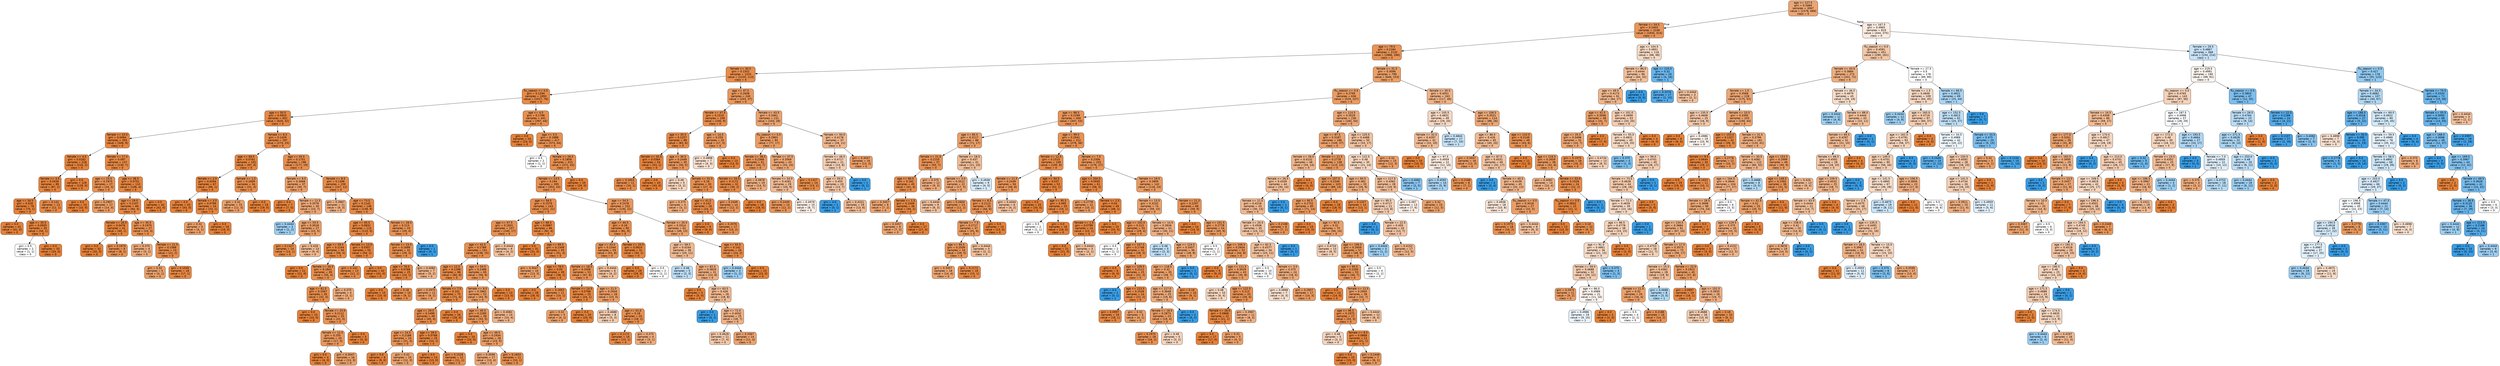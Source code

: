 digraph Tree {
node [shape=box, style="filled, rounded", color="black", fontname=helvetica] ;
edge [fontname=helvetica] ;
0 [label="age <= 127.5\ngini = 0.3484\nsamples = 3067\nvalue = [2378, 689]\nclass = 0", fillcolor="#e58139b5"] ;
1 [label="female <= 54.5\ngini = 0.2403\nsamples = 2248\nvalue = [1934, 314]\nclass = 0", fillcolor="#e58139d6"] ;
0 -> 1 [labeldistance=2.5, labelangle=45, headlabel="True"] ;
2 [label="age <= 79.5\ngini = 0.2184\nsamples = 2132\nvalue = [1866, 266]\nclass = 0", fillcolor="#e58139db"] ;
1 -> 2 ;
3 [label="female <= 30.5\ngini = 0.1552\nsamples = 1333\nvalue = [1220, 113]\nclass = 0", fillcolor="#e58139e7"] ;
2 -> 3 ;
4 [label="flu_season <= 0.5\ngini = 0.1294\nsamples = 1093\nvalue = [1017, 76]\nclass = 0", fillcolor="#e58139ec"] ;
3 -> 4 ;
5 [label="age <= 50.5\ngini = 0.0933\nsamples = 652\nvalue = [620, 32]\nclass = 0", fillcolor="#e58139f2"] ;
4 -> 5 ;
6 [label="female <= 15.5\ngini = 0.0494\nsamples = 355\nvalue = [346, 9]\nclass = 0", fillcolor="#e58139f8"] ;
5 -> 6 ;
7 [label="female <= 4.5\ngini = 0.0182\nsamples = 218\nvalue = [216, 2]\nclass = 0", fillcolor="#e58139fd"] ;
6 -> 7 ;
8 [label="female <= 3.5\ngini = 0.0439\nsamples = 89\nvalue = [87, 2]\nclass = 0", fillcolor="#e58139f9"] ;
7 -> 8 ;
9 [label="age <= 34.5\ngini = 0.026\nsamples = 76\nvalue = [75, 1]\nclass = 0", fillcolor="#e58139fc"] ;
8 -> 9 ;
10 [label="gini = 0.0\nsamples = 41\nvalue = [41, 0]\nclass = 0", fillcolor="#e58139ff"] ;
9 -> 10 ;
11 [label="age <= 35.5\ngini = 0.0555\nsamples = 35\nvalue = [34, 1]\nclass = 0", fillcolor="#e58139f8"] ;
9 -> 11 ;
12 [label="gini = 0.5\nsamples = 2\nvalue = [1, 1]\nclass = 0", fillcolor="#e5813900"] ;
11 -> 12 ;
13 [label="gini = 0.0\nsamples = 33\nvalue = [33, 0]\nclass = 0", fillcolor="#e58139ff"] ;
11 -> 13 ;
14 [label="gini = 0.142\nsamples = 13\nvalue = [12, 1]\nclass = 0", fillcolor="#e58139ea"] ;
8 -> 14 ;
15 [label="gini = 0.0\nsamples = 129\nvalue = [129, 0]\nclass = 0", fillcolor="#e58139ff"] ;
7 -> 15 ;
16 [label="female <= 17.5\ngini = 0.097\nsamples = 137\nvalue = [130, 7]\nclass = 0", fillcolor="#e58139f1"] ;
6 -> 16 ;
17 [label="age <= 23.5\ngini = 0.1975\nsamples = 27\nvalue = [24, 3]\nclass = 0", fillcolor="#e58139df"] ;
16 -> 17 ;
18 [label="gini = 0.0\nsamples = 10\nvalue = [10, 0]\nclass = 0", fillcolor="#e58139ff"] ;
17 -> 18 ;
19 [label="gini = 0.2907\nsamples = 17\nvalue = [14, 3]\nclass = 0", fillcolor="#e58139c8"] ;
17 -> 19 ;
20 [label="age <= 38.5\ngini = 0.0701\nsamples = 110\nvalue = [106, 4]\nclass = 0", fillcolor="#e58139f5"] ;
16 -> 20 ;
21 [label="age <= 29.0\ngini = 0.1107\nsamples = 68\nvalue = [64, 4]\nclass = 0", fillcolor="#e58139ef"] ;
20 -> 21 ;
22 [label="female <= 26.5\ngini = 0.0476\nsamples = 41\nvalue = [40, 1]\nclass = 0", fillcolor="#e58139f9"] ;
21 -> 22 ;
23 [label="gini = 0.0\nsamples = 32\nvalue = [32, 0]\nclass = 0", fillcolor="#e58139ff"] ;
22 -> 23 ;
24 [label="gini = 0.1975\nsamples = 9\nvalue = [8, 1]\nclass = 0", fillcolor="#e58139df"] ;
22 -> 24 ;
25 [label="age <= 30.5\ngini = 0.1975\nsamples = 27\nvalue = [24, 3]\nclass = 0", fillcolor="#e58139df"] ;
21 -> 25 ;
26 [label="gini = 0.375\nsamples = 4\nvalue = [3, 1]\nclass = 0", fillcolor="#e58139aa"] ;
25 -> 26 ;
27 [label="female <= 21.5\ngini = 0.1588\nsamples = 23\nvalue = [21, 2]\nclass = 0", fillcolor="#e58139e7"] ;
25 -> 27 ;
28 [label="gini = 0.32\nsamples = 5\nvalue = [4, 1]\nclass = 0", fillcolor="#e58139bf"] ;
27 -> 28 ;
29 [label="gini = 0.1049\nsamples = 18\nvalue = [17, 1]\nclass = 0", fillcolor="#e58139f0"] ;
27 -> 29 ;
30 [label="gini = 0.0\nsamples = 42\nvalue = [42, 0]\nclass = 0", fillcolor="#e58139ff"] ;
20 -> 30 ;
31 [label="female <= 6.5\ngini = 0.1429\nsamples = 297\nvalue = [274, 23]\nclass = 0", fillcolor="#e58139ea"] ;
5 -> 31 ;
32 [label="age <= 69.5\ngini = 0.0761\nsamples = 101\nvalue = [97, 4]\nclass = 0", fillcolor="#e58139f4"] ;
31 -> 32 ;
33 [label="female <= 2.5\ngini = 0.0294\nsamples = 67\nvalue = [66, 1]\nclass = 0", fillcolor="#e58139fb"] ;
32 -> 33 ;
34 [label="gini = 0.0\nsamples = 43\nvalue = [43, 0]\nclass = 0", fillcolor="#e58139ff"] ;
33 -> 34 ;
35 [label="female <= 3.5\ngini = 0.0799\nsamples = 24\nvalue = [23, 1]\nclass = 0", fillcolor="#e58139f4"] ;
33 -> 35 ;
36 [label="gini = 0.32\nsamples = 5\nvalue = [4, 1]\nclass = 0", fillcolor="#e58139bf"] ;
35 -> 36 ;
37 [label="gini = 0.0\nsamples = 19\nvalue = [19, 0]\nclass = 0", fillcolor="#e58139ff"] ;
35 -> 37 ;
38 [label="female <= 1.5\ngini = 0.1609\nsamples = 34\nvalue = [31, 3]\nclass = 0", fillcolor="#e58139e6"] ;
32 -> 38 ;
39 [label="gini = 0.32\nsamples = 15\nvalue = [12, 3]\nclass = 0", fillcolor="#e58139bf"] ;
38 -> 39 ;
40 [label="gini = 0.0\nsamples = 19\nvalue = [19, 0]\nclass = 0", fillcolor="#e58139ff"] ;
38 -> 40 ;
41 [label="age <= 55.5\ngini = 0.1751\nsamples = 196\nvalue = [177, 19]\nclass = 0", fillcolor="#e58139e4"] ;
31 -> 41 ;
42 [label="female <= 9.5\ngini = 0.3068\nsamples = 37\nvalue = [30, 7]\nclass = 0", fillcolor="#e58139c4"] ;
41 -> 42 ;
43 [label="gini = 0.0\nsamples = 7\nvalue = [7, 0]\nclass = 0", fillcolor="#e58139ff"] ;
42 -> 43 ;
44 [label="female <= 12.5\ngini = 0.3578\nsamples = 30\nvalue = [23, 7]\nclass = 0", fillcolor="#e58139b1"] ;
42 -> 44 ;
45 [label="gini = 0.4444\nsamples = 3\nvalue = [1, 2]\nclass = 1", fillcolor="#399de57f"] ;
44 -> 45 ;
46 [label="age <= 53.5\ngini = 0.3018\nsamples = 27\nvalue = [22, 5]\nclass = 0", fillcolor="#e58139c5"] ;
44 -> 46 ;
47 [label="gini = 0.1327\nsamples = 14\nvalue = [13, 1]\nclass = 0", fillcolor="#e58139eb"] ;
46 -> 47 ;
48 [label="gini = 0.426\nsamples = 13\nvalue = [9, 4]\nclass = 0", fillcolor="#e581398e"] ;
46 -> 48 ;
49 [label="female <= 8.5\ngini = 0.1396\nsamples = 159\nvalue = [147, 12]\nclass = 0", fillcolor="#e58139ea"] ;
41 -> 49 ;
50 [label="gini = 0.3967\nsamples = 11\nvalue = [8, 3]\nclass = 0", fillcolor="#e581399f"] ;
49 -> 50 ;
51 [label="age <= 73.5\ngini = 0.1142\nsamples = 148\nvalue = [139, 9]\nclass = 0", fillcolor="#e58139ee"] ;
49 -> 51 ;
52 [label="age <= 65.5\ngini = 0.0832\nsamples = 115\nvalue = [110, 5]\nclass = 0", fillcolor="#e58139f3"] ;
51 -> 52 ;
53 [label="age <= 59.5\ngini = 0.1244\nsamples = 60\nvalue = [56, 4]\nclass = 0", fillcolor="#e58139ed"] ;
52 -> 53 ;
54 [label="gini = 0.0\nsamples = 21\nvalue = [21, 0]\nclass = 0", fillcolor="#e58139ff"] ;
53 -> 54 ;
55 [label="female <= 26.5\ngini = 0.1841\nsamples = 39\nvalue = [35, 4]\nclass = 0", fillcolor="#e58139e2"] ;
53 -> 55 ;
56 [label="age <= 61.5\ngini = 0.1567\nsamples = 35\nvalue = [32, 3]\nclass = 0", fillcolor="#e58139e7"] ;
55 -> 56 ;
57 [label="gini = 0.0\nsamples = 10\nvalue = [10, 0]\nclass = 0", fillcolor="#e58139ff"] ;
56 -> 57 ;
58 [label="female <= 23.0\ngini = 0.2112\nsamples = 25\nvalue = [22, 3]\nclass = 0", fillcolor="#e58139dc"] ;
56 -> 58 ;
59 [label="female <= 12.5\ngini = 0.255\nsamples = 20\nvalue = [17, 3]\nclass = 0", fillcolor="#e58139d2"] ;
58 -> 59 ;
60 [label="gini = 0.0\nsamples = 4\nvalue = [4, 0]\nclass = 0", fillcolor="#e58139ff"] ;
59 -> 60 ;
61 [label="gini = 0.3047\nsamples = 16\nvalue = [13, 3]\nclass = 0", fillcolor="#e58139c4"] ;
59 -> 61 ;
62 [label="gini = 0.0\nsamples = 5\nvalue = [5, 0]\nclass = 0", fillcolor="#e58139ff"] ;
58 -> 62 ;
63 [label="gini = 0.375\nsamples = 4\nvalue = [3, 1]\nclass = 0", fillcolor="#e58139aa"] ;
55 -> 63 ;
64 [label="female <= 13.0\ngini = 0.0357\nsamples = 55\nvalue = [54, 1]\nclass = 0", fillcolor="#e58139fa"] ;
52 -> 64 ;
65 [label="gini = 0.142\nsamples = 13\nvalue = [12, 1]\nclass = 0", fillcolor="#e58139ea"] ;
64 -> 65 ;
66 [label="gini = 0.0\nsamples = 42\nvalue = [42, 0]\nclass = 0", fillcolor="#e58139ff"] ;
64 -> 66 ;
67 [label="female <= 28.5\ngini = 0.213\nsamples = 33\nvalue = [29, 4]\nclass = 0", fillcolor="#e58139dc"] ;
51 -> 67 ;
68 [label="female <= 23.5\ngini = 0.1699\nsamples = 32\nvalue = [29, 3]\nclass = 0", fillcolor="#e58139e5"] ;
67 -> 68 ;
69 [label="age <= 76.5\ngini = 0.0768\nsamples = 25\nvalue = [24, 1]\nclass = 0", fillcolor="#e58139f4"] ;
68 -> 69 ;
70 [label="gini = 0.0\nsamples = 15\nvalue = [15, 0]\nclass = 0", fillcolor="#e58139ff"] ;
69 -> 70 ;
71 [label="gini = 0.18\nsamples = 10\nvalue = [9, 1]\nclass = 0", fillcolor="#e58139e3"] ;
69 -> 71 ;
72 [label="gini = 0.4082\nsamples = 7\nvalue = [5, 2]\nclass = 0", fillcolor="#e5813999"] ;
68 -> 72 ;
73 [label="gini = 0.0\nsamples = 1\nvalue = [0, 1]\nclass = 1", fillcolor="#399de5ff"] ;
67 -> 73 ;
74 [label="age <= 4.5\ngini = 0.1796\nsamples = 441\nvalue = [397, 44]\nclass = 0", fillcolor="#e58139e3"] ;
4 -> 74 ;
75 [label="gini = 0.0\nsamples = 24\nvalue = [24, 0]\nclass = 0", fillcolor="#e58139ff"] ;
74 -> 75 ;
76 [label="age <= 5.5\ngini = 0.1888\nsamples = 417\nvalue = [373, 44]\nclass = 0", fillcolor="#e58139e1"] ;
74 -> 76 ;
77 [label="gini = 0.5\nsamples = 2\nvalue = [1, 1]\nclass = 0", fillcolor="#e5813900"] ;
76 -> 77 ;
78 [label="female <= 26.5\ngini = 0.1858\nsamples = 415\nvalue = [372, 43]\nclass = 0", fillcolor="#e58139e2"] ;
76 -> 78 ;
79 [label="female <= 13.5\ngini = 0.194\nsamples = 395\nvalue = [352, 43]\nclass = 0", fillcolor="#e58139e0"] ;
78 -> 79 ;
80 [label="age <= 58.5\ngini = 0.1579\nsamples = 243\nvalue = [222, 21]\nclass = 0", fillcolor="#e58139e7"] ;
79 -> 80 ;
81 [label="age <= 57.5\ngini = 0.1931\nsamples = 157\nvalue = [140, 17]\nclass = 0", fillcolor="#e58139e0"] ;
80 -> 81 ;
82 [label="age <= 42.5\ngini = 0.1789\nsamples = 151\nvalue = [136, 15]\nclass = 0", fillcolor="#e58139e3"] ;
81 -> 82 ;
83 [label="age <= 12.5\ngini = 0.1298\nsamples = 86\nvalue = [80, 6]\nclass = 0", fillcolor="#e58139ec"] ;
82 -> 83 ;
84 [label="gini = 0.2975\nsamples = 11\nvalue = [9, 2]\nclass = 0", fillcolor="#e58139c6"] ;
83 -> 84 ;
85 [label="female <= 7.5\ngini = 0.101\nsamples = 75\nvalue = [71, 4]\nclass = 0", fillcolor="#e58139f1"] ;
83 -> 85 ;
86 [label="age <= 29.5\ngini = 0.1499\nsamples = 49\nvalue = [45, 4]\nclass = 0", fillcolor="#e58139e8"] ;
85 -> 86 ;
87 [label="age <= 24.5\ngini = 0.2188\nsamples = 24\nvalue = [21, 3]\nclass = 0", fillcolor="#e58139db"] ;
86 -> 87 ;
88 [label="gini = 0.0\nsamples = 9\nvalue = [9, 0]\nclass = 0", fillcolor="#e58139ff"] ;
87 -> 88 ;
89 [label="gini = 0.32\nsamples = 15\nvalue = [12, 3]\nclass = 0", fillcolor="#e58139bf"] ;
87 -> 89 ;
90 [label="age <= 39.5\ngini = 0.0768\nsamples = 25\nvalue = [24, 1]\nclass = 0", fillcolor="#e58139f4"] ;
86 -> 90 ;
91 [label="gini = 0.0\nsamples = 13\nvalue = [13, 0]\nclass = 0", fillcolor="#e58139ff"] ;
90 -> 91 ;
92 [label="gini = 0.1528\nsamples = 12\nvalue = [11, 1]\nclass = 0", fillcolor="#e58139e8"] ;
90 -> 92 ;
93 [label="gini = 0.0\nsamples = 26\nvalue = [26, 0]\nclass = 0", fillcolor="#e58139ff"] ;
85 -> 93 ;
94 [label="age <= 54.5\ngini = 0.2386\nsamples = 65\nvalue = [56, 9]\nclass = 0", fillcolor="#e58139d6"] ;
82 -> 94 ;
95 [label="female <= 8.0\ngini = 0.2862\nsamples = 52\nvalue = [43, 9]\nclass = 0", fillcolor="#e58139ca"] ;
94 -> 95 ;
96 [label="age <= 45.5\ngini = 0.2285\nsamples = 38\nvalue = [33, 5]\nclass = 0", fillcolor="#e58139d8"] ;
95 -> 96 ;
97 [label="gini = 0.0\nsamples = 10\nvalue = [10, 0]\nclass = 0", fillcolor="#e58139ff"] ;
96 -> 97 ;
98 [label="age <= 49.5\ngini = 0.2934\nsamples = 28\nvalue = [23, 5]\nclass = 0", fillcolor="#e58139c8"] ;
96 -> 98 ;
99 [label="gini = 0.3599\nsamples = 17\nvalue = [13, 4]\nclass = 0", fillcolor="#e58139b1"] ;
98 -> 99 ;
100 [label="gini = 0.1653\nsamples = 11\nvalue = [10, 1]\nclass = 0", fillcolor="#e58139e6"] ;
98 -> 100 ;
101 [label="gini = 0.4082\nsamples = 14\nvalue = [10, 4]\nclass = 0", fillcolor="#e5813999"] ;
95 -> 101 ;
102 [label="gini = 0.0\nsamples = 13\nvalue = [13, 0]\nclass = 0", fillcolor="#e58139ff"] ;
94 -> 102 ;
103 [label="gini = 0.4444\nsamples = 6\nvalue = [4, 2]\nclass = 0", fillcolor="#e581397f"] ;
81 -> 103 ;
104 [label="age <= 66.5\ngini = 0.0887\nsamples = 86\nvalue = [82, 4]\nclass = 0", fillcolor="#e58139f3"] ;
80 -> 104 ;
105 [label="gini = 0.0\nsamples = 31\nvalue = [31, 0]\nclass = 0", fillcolor="#e58139ff"] ;
104 -> 105 ;
106 [label="age <= 69.5\ngini = 0.1349\nsamples = 55\nvalue = [51, 4]\nclass = 0", fillcolor="#e58139eb"] ;
104 -> 106 ;
107 [label="gini = 0.3047\nsamples = 16\nvalue = [13, 3]\nclass = 0", fillcolor="#e58139c4"] ;
106 -> 107 ;
108 [label="age <= 78.5\ngini = 0.05\nsamples = 39\nvalue = [38, 1]\nclass = 0", fillcolor="#e58139f8"] ;
106 -> 108 ;
109 [label="gini = 0.0\nsamples = 28\nvalue = [28, 0]\nclass = 0", fillcolor="#e58139ff"] ;
108 -> 109 ;
110 [label="gini = 0.1653\nsamples = 11\nvalue = [10, 1]\nclass = 0", fillcolor="#e58139e6"] ;
108 -> 110 ;
111 [label="age <= 54.5\ngini = 0.2476\nsamples = 152\nvalue = [130, 22]\nclass = 0", fillcolor="#e58139d4"] ;
79 -> 111 ;
112 [label="age <= 44.5\ngini = 0.18\nsamples = 90\nvalue = [81, 9]\nclass = 0", fillcolor="#e58139e3"] ;
111 -> 112 ;
113 [label="age <= 43.5\ngini = 0.2344\nsamples = 59\nvalue = [51, 8]\nclass = 0", fillcolor="#e58139d7"] ;
112 -> 113 ;
114 [label="female <= 18.5\ngini = 0.2008\nsamples = 53\nvalue = [47, 6]\nclass = 0", fillcolor="#e58139de"] ;
113 -> 114 ;
115 [label="female <= 14.5\ngini = 0.0768\nsamples = 25\nvalue = [24, 1]\nclass = 0", fillcolor="#e58139f4"] ;
114 -> 115 ;
116 [label="gini = 0.32\nsamples = 5\nvalue = [4, 1]\nclass = 0", fillcolor="#e58139bf"] ;
115 -> 116 ;
117 [label="gini = 0.0\nsamples = 20\nvalue = [20, 0]\nclass = 0", fillcolor="#e58139ff"] ;
115 -> 117 ;
118 [label="age <= 21.5\ngini = 0.2934\nsamples = 28\nvalue = [23, 5]\nclass = 0", fillcolor="#e58139c8"] ;
114 -> 118 ;
119 [label="gini = 0.4688\nsamples = 8\nvalue = [5, 3]\nclass = 0", fillcolor="#e5813966"] ;
118 -> 119 ;
120 [label="age <= 41.0\ngini = 0.18\nsamples = 20\nvalue = [18, 2]\nclass = 0", fillcolor="#e58139e3"] ;
118 -> 120 ;
121 [label="gini = 0.1172\nsamples = 16\nvalue = [15, 1]\nclass = 0", fillcolor="#e58139ee"] ;
120 -> 121 ;
122 [label="gini = 0.375\nsamples = 4\nvalue = [3, 1]\nclass = 0", fillcolor="#e58139aa"] ;
120 -> 122 ;
123 [label="gini = 0.4444\nsamples = 6\nvalue = [4, 2]\nclass = 0", fillcolor="#e581397f"] ;
113 -> 123 ;
124 [label="female <= 25.5\ngini = 0.0624\nsamples = 31\nvalue = [30, 1]\nclass = 0", fillcolor="#e58139f6"] ;
112 -> 124 ;
125 [label="gini = 0.0\nsamples = 29\nvalue = [29, 0]\nclass = 0", fillcolor="#e58139ff"] ;
124 -> 125 ;
126 [label="gini = 0.5\nsamples = 2\nvalue = [1, 1]\nclass = 0", fillcolor="#e5813900"] ;
124 -> 126 ;
127 [label="female <= 20.5\ngini = 0.3314\nsamples = 62\nvalue = [49, 13]\nclass = 0", fillcolor="#e58139bb"] ;
111 -> 127 ;
128 [label="age <= 58.5\ngini = 0.4244\nsamples = 36\nvalue = [25, 11]\nclass = 0", fillcolor="#e581398f"] ;
127 -> 128 ;
129 [label="gini = 0.48\nsamples = 5\nvalue = [2, 3]\nclass = 1", fillcolor="#399de555"] ;
128 -> 129 ;
130 [label="age <= 62.5\ngini = 0.3829\nsamples = 31\nvalue = [23, 8]\nclass = 0", fillcolor="#e58139a6"] ;
128 -> 130 ;
131 [label="gini = 0.0\nsamples = 5\nvalue = [5, 0]\nclass = 0", fillcolor="#e58139ff"] ;
130 -> 131 ;
132 [label="age <= 63.5\ngini = 0.426\nsamples = 26\nvalue = [18, 8]\nclass = 0", fillcolor="#e581398e"] ;
130 -> 132 ;
133 [label="gini = 0.0\nsamples = 1\nvalue = [0, 1]\nclass = 1", fillcolor="#399de5ff"] ;
132 -> 133 ;
134 [label="age <= 72.0\ngini = 0.4032\nsamples = 25\nvalue = [18, 7]\nclass = 0", fillcolor="#e581399c"] ;
132 -> 134 ;
135 [label="gini = 0.4628\nsamples = 11\nvalue = [7, 4]\nclass = 0", fillcolor="#e581396d"] ;
134 -> 135 ;
136 [label="gini = 0.3367\nsamples = 14\nvalue = [11, 3]\nclass = 0", fillcolor="#e58139b9"] ;
134 -> 136 ;
137 [label="age <= 55.5\ngini = 0.142\nsamples = 26\nvalue = [24, 2]\nclass = 0", fillcolor="#e58139ea"] ;
127 -> 137 ;
138 [label="gini = 0.4444\nsamples = 3\nvalue = [1, 2]\nclass = 1", fillcolor="#399de57f"] ;
137 -> 138 ;
139 [label="gini = 0.0\nsamples = 23\nvalue = [23, 0]\nclass = 0", fillcolor="#e58139ff"] ;
137 -> 139 ;
140 [label="gini = 0.0\nsamples = 20\nvalue = [20, 0]\nclass = 0", fillcolor="#e58139ff"] ;
78 -> 140 ;
141 [label="age <= 47.5\ngini = 0.2608\nsamples = 240\nvalue = [203, 37]\nclass = 0", fillcolor="#e58139d1"] ;
3 -> 141 ;
142 [label="female <= 47.5\ngini = 0.1515\nsamples = 109\nvalue = [100, 9]\nclass = 0", fillcolor="#e58139e8"] ;
141 -> 142 ;
143 [label="age <= 35.5\ngini = 0.1257\nsamples = 89\nvalue = [83, 6]\nclass = 0", fillcolor="#e58139ed"] ;
142 -> 143 ;
144 [label="female <= 32.5\ngini = 0.0364\nsamples = 54\nvalue = [53, 1]\nclass = 0", fillcolor="#e58139fa"] ;
143 -> 144 ;
145 [label="gini = 0.1653\nsamples = 11\nvalue = [10, 1]\nclass = 0", fillcolor="#e58139e6"] ;
144 -> 145 ;
146 [label="gini = 0.0\nsamples = 43\nvalue = [43, 0]\nclass = 0", fillcolor="#e58139ff"] ;
144 -> 146 ;
147 [label="age <= 36.5\ngini = 0.2449\nsamples = 35\nvalue = [30, 5]\nclass = 0", fillcolor="#e58139d4"] ;
143 -> 147 ;
148 [label="gini = 0.48\nsamples = 5\nvalue = [3, 2]\nclass = 0", fillcolor="#e5813955"] ;
147 -> 148 ;
149 [label="female <= 31.5\ngini = 0.18\nsamples = 30\nvalue = [27, 3]\nclass = 0", fillcolor="#e58139e3"] ;
147 -> 149 ;
150 [label="gini = 0.375\nsamples = 4\nvalue = [3, 1]\nclass = 0", fillcolor="#e58139aa"] ;
149 -> 150 ;
151 [label="age <= 41.5\ngini = 0.142\nsamples = 26\nvalue = [24, 2]\nclass = 0", fillcolor="#e58139ea"] ;
149 -> 151 ;
152 [label="gini = 0.0\nsamples = 9\nvalue = [9, 0]\nclass = 0", fillcolor="#e58139ff"] ;
151 -> 152 ;
153 [label="gini = 0.2076\nsamples = 17\nvalue = [15, 2]\nclass = 0", fillcolor="#e58139dd"] ;
151 -> 153 ;
154 [label="age <= 14.0\ngini = 0.255\nsamples = 20\nvalue = [17, 3]\nclass = 0", fillcolor="#e58139d2"] ;
142 -> 154 ;
155 [label="gini = 0.4898\nsamples = 7\nvalue = [4, 3]\nclass = 0", fillcolor="#e5813940"] ;
154 -> 155 ;
156 [label="gini = 0.0\nsamples = 13\nvalue = [13, 0]\nclass = 0", fillcolor="#e58139ff"] ;
154 -> 156 ;
157 [label="female <= 43.5\ngini = 0.3361\nsamples = 131\nvalue = [103, 28]\nclass = 0", fillcolor="#e58139ba"] ;
141 -> 157 ;
158 [label="flu_season <= 0.5\ngini = 0.2963\nsamples = 94\nvalue = [77, 17]\nclass = 0", fillcolor="#e58139c7"] ;
157 -> 158 ;
159 [label="female <= 38.5\ngini = 0.2368\nsamples = 51\nvalue = [44, 7]\nclass = 0", fillcolor="#e58139d6"] ;
158 -> 159 ;
160 [label="female <= 33.5\ngini = 0.1172\nsamples = 32\nvalue = [30, 2]\nclass = 0", fillcolor="#e58139ee"] ;
159 -> 160 ;
161 [label="gini = 0.2449\nsamples = 14\nvalue = [12, 2]\nclass = 0", fillcolor="#e58139d4"] ;
160 -> 161 ;
162 [label="gini = 0.0\nsamples = 18\nvalue = [18, 0]\nclass = 0", fillcolor="#e58139ff"] ;
160 -> 162 ;
163 [label="gini = 0.3878\nsamples = 19\nvalue = [14, 5]\nclass = 0", fillcolor="#e58139a4"] ;
159 -> 163 ;
164 [label="female <= 37.5\ngini = 0.3569\nsamples = 43\nvalue = [33, 10]\nclass = 0", fillcolor="#e58139b2"] ;
158 -> 164 ;
165 [label="female <= 33.5\ngini = 0.4281\nsamples = 29\nvalue = [20, 9]\nclass = 0", fillcolor="#e581398c"] ;
164 -> 165 ;
166 [label="gini = 0.2449\nsamples = 14\nvalue = [12, 2]\nclass = 0", fillcolor="#e58139d4"] ;
165 -> 166 ;
167 [label="gini = 0.4978\nsamples = 15\nvalue = [8, 7]\nclass = 0", fillcolor="#e5813920"] ;
165 -> 167 ;
168 [label="gini = 0.1327\nsamples = 14\nvalue = [13, 1]\nclass = 0", fillcolor="#e58139eb"] ;
164 -> 168 ;
169 [label="female <= 50.0\ngini = 0.4178\nsamples = 37\nvalue = [26, 11]\nclass = 0", fillcolor="#e5813993"] ;
157 -> 169 ;
170 [label="female <= 48.5\ngini = 0.4717\nsamples = 21\nvalue = [13, 8]\nclass = 0", fillcolor="#e5813962"] ;
169 -> 170 ;
171 [label="age <= 50.0\ngini = 0.455\nsamples = 20\nvalue = [13, 7]\nclass = 0", fillcolor="#e5813976"] ;
170 -> 171 ;
172 [label="gini = 0.0\nsamples = 1\nvalue = [0, 1]\nclass = 1", fillcolor="#399de5ff"] ;
171 -> 172 ;
173 [label="gini = 0.4321\nsamples = 19\nvalue = [13, 6]\nclass = 0", fillcolor="#e5813989"] ;
171 -> 173 ;
174 [label="gini = 0.0\nsamples = 1\nvalue = [0, 1]\nclass = 1", fillcolor="#399de5ff"] ;
170 -> 174 ;
175 [label="gini = 0.3047\nsamples = 16\nvalue = [13, 3]\nclass = 0", fillcolor="#e58139c4"] ;
169 -> 175 ;
176 [label="female <= 31.5\ngini = 0.3096\nsamples = 799\nvalue = [646, 153]\nclass = 0", fillcolor="#e58139c3"] ;
2 -> 176 ;
177 [label="flu_season <= 0.5\ngini = 0.2799\nsamples = 636\nvalue = [529, 107]\nclass = 0", fillcolor="#e58139cb"] ;
176 -> 177 ;
178 [label="age <= 88.5\ngini = 0.2299\nsamples = 400\nvalue = [347, 53]\nclass = 0", fillcolor="#e58139d8"] ;
177 -> 178 ;
179 [label="age <= 85.5\ngini = 0.3117\nsamples = 88\nvalue = [71, 17]\nclass = 0", fillcolor="#e58139c2"] ;
178 -> 179 ;
180 [label="female <= 21.0\ngini = 0.2155\nsamples = 57\nvalue = [50, 7]\nclass = 0", fillcolor="#e58139db"] ;
179 -> 180 ;
181 [label="age <= 80.5\ngini = 0.162\nsamples = 45\nvalue = [41, 4]\nclass = 0", fillcolor="#e58139e6"] ;
180 -> 181 ;
182 [label="gini = 0.3457\nsamples = 9\nvalue = [7, 2]\nclass = 0", fillcolor="#e58139b6"] ;
181 -> 182 ;
183 [label="female <= 1.5\ngini = 0.1049\nsamples = 36\nvalue = [34, 2]\nclass = 0", fillcolor="#e58139f0"] ;
181 -> 183 ;
184 [label="gini = 0.3457\nsamples = 9\nvalue = [7, 2]\nclass = 0", fillcolor="#e58139b6"] ;
183 -> 184 ;
185 [label="gini = 0.0\nsamples = 27\nvalue = [27, 0]\nclass = 0", fillcolor="#e58139ff"] ;
183 -> 185 ;
186 [label="gini = 0.375\nsamples = 12\nvalue = [9, 3]\nclass = 0", fillcolor="#e58139aa"] ;
180 -> 186 ;
187 [label="female <= 18.5\ngini = 0.437\nsamples = 31\nvalue = [21, 10]\nclass = 0", fillcolor="#e5813986"] ;
179 -> 187 ;
188 [label="female <= 3.0\ngini = 0.3512\nsamples = 22\nvalue = [17, 5]\nclass = 0", fillcolor="#e58139b4"] ;
187 -> 188 ;
189 [label="gini = 0.4444\nsamples = 9\nvalue = [6, 3]\nclass = 0", fillcolor="#e581397f"] ;
188 -> 189 ;
190 [label="gini = 0.2604\nsamples = 13\nvalue = [11, 2]\nclass = 0", fillcolor="#e58139d1"] ;
188 -> 190 ;
191 [label="gini = 0.4938\nsamples = 9\nvalue = [4, 5]\nclass = 1", fillcolor="#399de533"] ;
187 -> 191 ;
192 [label="age <= 99.5\ngini = 0.2041\nsamples = 312\nvalue = [276, 36]\nclass = 0", fillcolor="#e58139de"] ;
178 -> 192 ;
193 [label="female <= 12.5\ngini = 0.1515\nsamples = 109\nvalue = [100, 9]\nclass = 0", fillcolor="#e58139e8"] ;
192 -> 193 ;
194 [label="female <= 11.5\ngini = 0.2449\nsamples = 56\nvalue = [48, 8]\nclass = 0", fillcolor="#e58139d4"] ;
193 -> 194 ;
195 [label="female <= 8.5\ngini = 0.2112\nsamples = 50\nvalue = [44, 6]\nclass = 0", fillcolor="#e58139dc"] ;
194 -> 195 ;
196 [label="female <= 7.5\ngini = 0.2717\nsamples = 37\nvalue = [31, 6]\nclass = 0", fillcolor="#e58139ce"] ;
195 -> 196 ;
197 [label="age <= 94.5\ngini = 0.2509\nsamples = 34\nvalue = [29, 5]\nclass = 0", fillcolor="#e58139d3"] ;
196 -> 197 ;
198 [label="gini = 0.3457\nsamples = 18\nvalue = [14, 4]\nclass = 0", fillcolor="#e58139b6"] ;
197 -> 198 ;
199 [label="gini = 0.1172\nsamples = 16\nvalue = [15, 1]\nclass = 0", fillcolor="#e58139ee"] ;
197 -> 199 ;
200 [label="gini = 0.4444\nsamples = 3\nvalue = [2, 1]\nclass = 0", fillcolor="#e581397f"] ;
196 -> 200 ;
201 [label="gini = 0.0\nsamples = 13\nvalue = [13, 0]\nclass = 0", fillcolor="#e58139ff"] ;
195 -> 201 ;
202 [label="gini = 0.4444\nsamples = 6\nvalue = [4, 2]\nclass = 0", fillcolor="#e581397f"] ;
194 -> 202 ;
203 [label="age <= 94.5\ngini = 0.037\nsamples = 53\nvalue = [52, 1]\nclass = 0", fillcolor="#e58139fa"] ;
193 -> 203 ;
204 [label="gini = 0.0\nsamples = 33\nvalue = [33, 0]\nclass = 0", fillcolor="#e58139ff"] ;
203 -> 204 ;
205 [label="age <= 95.5\ngini = 0.095\nsamples = 20\nvalue = [19, 1]\nclass = 0", fillcolor="#e58139f2"] ;
203 -> 205 ;
206 [label="gini = 0.5\nsamples = 2\nvalue = [1, 1]\nclass = 0", fillcolor="#e5813900"] ;
205 -> 206 ;
207 [label="gini = 0.0\nsamples = 18\nvalue = [18, 0]\nclass = 0", fillcolor="#e58139ff"] ;
205 -> 207 ;
208 [label="female <= 7.5\ngini = 0.2306\nsamples = 203\nvalue = [176, 27]\nclass = 0", fillcolor="#e58139d8"] ;
192 -> 208 ;
209 [label="age <= 104.5\ngini = 0.0935\nsamples = 61\nvalue = [58, 3]\nclass = 0", fillcolor="#e58139f2"] ;
208 -> 209 ;
210 [label="gini = 0.2778\nsamples = 12\nvalue = [10, 2]\nclass = 0", fillcolor="#e58139cc"] ;
209 -> 210 ;
211 [label="female <= 2.5\ngini = 0.04\nsamples = 49\nvalue = [48, 1]\nclass = 0", fillcolor="#e58139fa"] ;
209 -> 211 ;
212 [label="female <= 1.5\ngini = 0.0799\nsamples = 24\nvalue = [23, 1]\nclass = 0", fillcolor="#e58139f4"] ;
211 -> 212 ;
213 [label="gini = 0.0\nsamples = 21\nvalue = [21, 0]\nclass = 0", fillcolor="#e58139ff"] ;
212 -> 213 ;
214 [label="gini = 0.4444\nsamples = 3\nvalue = [2, 1]\nclass = 0", fillcolor="#e581397f"] ;
212 -> 214 ;
215 [label="gini = 0.0\nsamples = 25\nvalue = [25, 0]\nclass = 0", fillcolor="#e58139ff"] ;
211 -> 215 ;
216 [label="female <= 19.5\ngini = 0.2809\nsamples = 142\nvalue = [118, 24]\nclass = 0", fillcolor="#e58139cb"] ;
208 -> 216 ;
217 [label="female <= 13.5\ngini = 0.3232\nsamples = 74\nvalue = [59, 15]\nclass = 0", fillcolor="#e58139be"] ;
216 -> 217 ;
218 [label="age <= 102.0\ngini = 0.213\nsamples = 33\nvalue = [29, 4]\nclass = 0", fillcolor="#e58139dc"] ;
217 -> 218 ;
219 [label="gini = 0.5\nsamples = 2\nvalue = [1, 1]\nclass = 0", fillcolor="#e5813900"] ;
218 -> 219 ;
220 [label="age <= 107.5\ngini = 0.1748\nsamples = 31\nvalue = [28, 3]\nclass = 0", fillcolor="#e58139e4"] ;
218 -> 220 ;
221 [label="gini = 0.0\nsamples = 6\nvalue = [6, 0]\nclass = 0", fillcolor="#e58139ff"] ;
220 -> 221 ;
222 [label="age <= 109.5\ngini = 0.2112\nsamples = 25\nvalue = [22, 3]\nclass = 0", fillcolor="#e58139dc"] ;
220 -> 222 ;
223 [label="gini = 0.0\nsamples = 1\nvalue = [0, 1]\nclass = 1", fillcolor="#399de5ff"] ;
222 -> 223 ;
224 [label="age <= 123.5\ngini = 0.1528\nsamples = 24\nvalue = [22, 2]\nclass = 0", fillcolor="#e58139e8"] ;
222 -> 224 ;
225 [label="gini = 0.0997\nsamples = 19\nvalue = [18, 1]\nclass = 0", fillcolor="#e58139f1"] ;
224 -> 225 ;
226 [label="gini = 0.32\nsamples = 5\nvalue = [4, 1]\nclass = 0", fillcolor="#e58139bf"] ;
224 -> 226 ;
227 [label="female <= 14.5\ngini = 0.3926\nsamples = 41\nvalue = [30, 11]\nclass = 0", fillcolor="#e58139a1"] ;
217 -> 227 ;
228 [label="gini = 0.48\nsamples = 5\nvalue = [2, 3]\nclass = 1", fillcolor="#399de555"] ;
227 -> 228 ;
229 [label="age <= 124.5\ngini = 0.3457\nsamples = 36\nvalue = [28, 8]\nclass = 0", fillcolor="#e58139b6"] ;
227 -> 229 ;
230 [label="age <= 118.5\ngini = 0.32\nsamples = 35\nvalue = [28, 7]\nclass = 0", fillcolor="#e58139bf"] ;
229 -> 230 ;
231 [label="age <= 117.0\ngini = 0.3648\nsamples = 25\nvalue = [19, 6]\nclass = 0", fillcolor="#e58139ae"] ;
230 -> 231 ;
232 [label="female <= 18.5\ngini = 0.2873\nsamples = 23\nvalue = [19, 4]\nclass = 0", fillcolor="#e58139c9"] ;
231 -> 232 ;
233 [label="gini = 0.1975\nsamples = 18\nvalue = [16, 2]\nclass = 0", fillcolor="#e58139df"] ;
232 -> 233 ;
234 [label="gini = 0.48\nsamples = 5\nvalue = [3, 2]\nclass = 0", fillcolor="#e5813955"] ;
232 -> 234 ;
235 [label="gini = 0.0\nsamples = 2\nvalue = [0, 2]\nclass = 1", fillcolor="#399de5ff"] ;
231 -> 235 ;
236 [label="gini = 0.18\nsamples = 10\nvalue = [9, 1]\nclass = 0", fillcolor="#e58139e3"] ;
230 -> 236 ;
237 [label="gini = 0.0\nsamples = 1\nvalue = [0, 1]\nclass = 1", fillcolor="#399de5ff"] ;
229 -> 237 ;
238 [label="female <= 21.5\ngini = 0.2297\nsamples = 68\nvalue = [59, 9]\nclass = 0", fillcolor="#e58139d8"] ;
216 -> 238 ;
239 [label="gini = 0.0\nsamples = 14\nvalue = [14, 0]\nclass = 0", fillcolor="#e58139ff"] ;
238 -> 239 ;
240 [label="age <= 101.5\ngini = 0.2778\nsamples = 54\nvalue = [45, 9]\nclass = 0", fillcolor="#e58139cc"] ;
238 -> 240 ;
241 [label="gini = 0.5\nsamples = 2\nvalue = [1, 1]\nclass = 0", fillcolor="#e5813900"] ;
240 -> 241 ;
242 [label="age <= 106.5\ngini = 0.2604\nsamples = 52\nvalue = [44, 8]\nclass = 0", fillcolor="#e58139d1"] ;
240 -> 242 ;
243 [label="gini = 0.0\nsamples = 9\nvalue = [9, 0]\nclass = 0", fillcolor="#e58139ff"] ;
242 -> 243 ;
244 [label="age <= 111.5\ngini = 0.3029\nsamples = 43\nvalue = [35, 8]\nclass = 0", fillcolor="#e58139c5"] ;
242 -> 244 ;
245 [label="gini = 0.48\nsamples = 10\nvalue = [6, 4]\nclass = 0", fillcolor="#e5813955"] ;
244 -> 245 ;
246 [label="age <= 122.5\ngini = 0.213\nsamples = 33\nvalue = [29, 4]\nclass = 0", fillcolor="#e58139dc"] ;
244 -> 246 ;
247 [label="female <= 28.5\ngini = 0.0868\nsamples = 22\nvalue = [21, 1]\nclass = 0", fillcolor="#e58139f3"] ;
246 -> 247 ;
248 [label="gini = 0.0\nsamples = 17\nvalue = [17, 0]\nclass = 0", fillcolor="#e58139ff"] ;
247 -> 248 ;
249 [label="gini = 0.32\nsamples = 5\nvalue = [4, 1]\nclass = 0", fillcolor="#e58139bf"] ;
247 -> 249 ;
250 [label="gini = 0.3967\nsamples = 11\nvalue = [8, 3]\nclass = 0", fillcolor="#e581399f"] ;
246 -> 250 ;
251 [label="age <= 114.5\ngini = 0.3529\nsamples = 236\nvalue = [182, 54]\nclass = 0", fillcolor="#e58139b3"] ;
177 -> 251 ;
252 [label="age <= 87.5\ngini = 0.3187\nsamples = 186\nvalue = [149, 37]\nclass = 0", fillcolor="#e58139c0"] ;
251 -> 252 ;
253 [label="female <= 28.0\ngini = 0.4132\nsamples = 48\nvalue = [34, 14]\nclass = 0", fillcolor="#e5813996"] ;
252 -> 253 ;
254 [label="female <= 26.5\ngini = 0.4339\nsamples = 44\nvalue = [30, 14]\nclass = 0", fillcolor="#e5813988"] ;
253 -> 254 ;
255 [label="female <= 21.5\ngini = 0.4218\nsamples = 43\nvalue = [30, 13]\nclass = 0", fillcolor="#e5813991"] ;
254 -> 255 ;
256 [label="female <= 20.5\ngini = 0.4506\nsamples = 35\nvalue = [23, 12]\nclass = 0", fillcolor="#e581397a"] ;
255 -> 256 ;
257 [label="age <= 82.5\ngini = 0.4377\nsamples = 34\nvalue = [23, 11]\nclass = 0", fillcolor="#e5813985"] ;
256 -> 257 ;
258 [label="gini = 0.5\nsamples = 10\nvalue = [5, 5]\nclass = 0", fillcolor="#e5813900"] ;
257 -> 258 ;
259 [label="female <= 3.0\ngini = 0.375\nsamples = 24\nvalue = [18, 6]\nclass = 0", fillcolor="#e58139aa"] ;
257 -> 259 ;
260 [label="gini = 0.4898\nsamples = 7\nvalue = [4, 3]\nclass = 0", fillcolor="#e5813940"] ;
259 -> 260 ;
261 [label="gini = 0.2907\nsamples = 17\nvalue = [14, 3]\nclass = 0", fillcolor="#e58139c8"] ;
259 -> 261 ;
262 [label="gini = 0.0\nsamples = 1\nvalue = [0, 1]\nclass = 1", fillcolor="#399de5ff"] ;
256 -> 262 ;
263 [label="gini = 0.2188\nsamples = 8\nvalue = [7, 1]\nclass = 0", fillcolor="#e58139db"] ;
255 -> 263 ;
264 [label="gini = 0.0\nsamples = 1\nvalue = [0, 1]\nclass = 1", fillcolor="#399de5ff"] ;
254 -> 264 ;
265 [label="gini = 0.0\nsamples = 4\nvalue = [4, 0]\nclass = 0", fillcolor="#e58139ff"] ;
253 -> 265 ;
266 [label="female <= 21.5\ngini = 0.2778\nsamples = 138\nvalue = [115, 23]\nclass = 0", fillcolor="#e58139cc"] ;
252 -> 266 ;
267 [label="age <= 107.5\ngini = 0.2349\nsamples = 103\nvalue = [89, 14]\nclass = 0", fillcolor="#e58139d7"] ;
266 -> 267 ;
268 [label="age <= 90.5\ngini = 0.2752\nsamples = 85\nvalue = [71, 14]\nclass = 0", fillcolor="#e58139cd"] ;
267 -> 268 ;
269 [label="gini = 0.0\nsamples = 15\nvalue = [15, 0]\nclass = 0", fillcolor="#e58139ff"] ;
268 -> 269 ;
270 [label="age <= 92.5\ngini = 0.32\nsamples = 70\nvalue = [56, 14]\nclass = 0", fillcolor="#e58139bf"] ;
268 -> 270 ;
271 [label="gini = 0.4734\nsamples = 13\nvalue = [8, 5]\nclass = 0", fillcolor="#e5813960"] ;
270 -> 271 ;
272 [label="age <= 106.5\ngini = 0.2659\nsamples = 57\nvalue = [48, 9]\nclass = 0", fillcolor="#e58139cf"] ;
270 -> 272 ;
273 [label="age <= 95.5\ngini = 0.2293\nsamples = 53\nvalue = [46, 7]\nclass = 0", fillcolor="#e58139d8"] ;
272 -> 273 ;
274 [label="gini = 0.0\nsamples = 14\nvalue = [14, 0]\nclass = 0", fillcolor="#e58139ff"] ;
273 -> 274 ;
275 [label="female <= 12.5\ngini = 0.2945\nsamples = 39\nvalue = [32, 7]\nclass = 0", fillcolor="#e58139c7"] ;
273 -> 275 ;
276 [label="age <= 96.5\ngini = 0.1975\nsamples = 27\nvalue = [24, 3]\nclass = 0", fillcolor="#e58139df"] ;
275 -> 276 ;
277 [label="gini = 0.48\nsamples = 5\nvalue = [3, 2]\nclass = 0", fillcolor="#e5813955"] ;
276 -> 277 ;
278 [label="female <= 8.5\ngini = 0.0868\nsamples = 22\nvalue = [21, 1]\nclass = 0", fillcolor="#e58139f3"] ;
276 -> 278 ;
279 [label="gini = 0.0\nsamples = 15\nvalue = [15, 0]\nclass = 0", fillcolor="#e58139ff"] ;
278 -> 279 ;
280 [label="gini = 0.2449\nsamples = 7\nvalue = [6, 1]\nclass = 0", fillcolor="#e58139d4"] ;
278 -> 280 ;
281 [label="gini = 0.4444\nsamples = 12\nvalue = [8, 4]\nclass = 0", fillcolor="#e581397f"] ;
275 -> 281 ;
282 [label="gini = 0.5\nsamples = 4\nvalue = [2, 2]\nclass = 0", fillcolor="#e5813900"] ;
272 -> 282 ;
283 [label="gini = 0.0\nsamples = 18\nvalue = [18, 0]\nclass = 0", fillcolor="#e58139ff"] ;
267 -> 283 ;
284 [label="age <= 94.5\ngini = 0.382\nsamples = 35\nvalue = [26, 9]\nclass = 0", fillcolor="#e58139a7"] ;
266 -> 284 ;
285 [label="gini = 0.1327\nsamples = 14\nvalue = [13, 1]\nclass = 0", fillcolor="#e58139eb"] ;
284 -> 285 ;
286 [label="age <= 95.5\ngini = 0.4717\nsamples = 21\nvalue = [13, 8]\nclass = 0", fillcolor="#e5813962"] ;
284 -> 286 ;
287 [label="gini = 0.0\nsamples = 1\nvalue = [0, 1]\nclass = 1", fillcolor="#399de5ff"] ;
286 -> 287 ;
288 [label="female <= 22.5\ngini = 0.455\nsamples = 20\nvalue = [13, 7]\nclass = 0", fillcolor="#e5813976"] ;
286 -> 288 ;
289 [label="gini = 0.4444\nsamples = 3\nvalue = [1, 2]\nclass = 1", fillcolor="#399de57f"] ;
288 -> 289 ;
290 [label="gini = 0.4152\nsamples = 17\nvalue = [12, 5]\nclass = 0", fillcolor="#e5813995"] ;
288 -> 290 ;
291 [label="age <= 125.5\ngini = 0.4488\nsamples = 50\nvalue = [33, 17]\nclass = 0", fillcolor="#e581397c"] ;
251 -> 291 ;
292 [label="age <= 122.5\ngini = 0.48\nsamples = 35\nvalue = [21, 14]\nclass = 0", fillcolor="#e5813955"] ;
291 -> 292 ;
293 [label="age <= 117.5\ngini = 0.4362\nsamples = 28\nvalue = [19, 9]\nclass = 0", fillcolor="#e5813986"] ;
292 -> 293 ;
294 [label="gini = 0.497\nsamples = 13\nvalue = [7, 6]\nclass = 0", fillcolor="#e5813924"] ;
293 -> 294 ;
295 [label="gini = 0.32\nsamples = 15\nvalue = [12, 3]\nclass = 0", fillcolor="#e58139bf"] ;
293 -> 295 ;
296 [label="gini = 0.4082\nsamples = 7\nvalue = [2, 5]\nclass = 1", fillcolor="#399de599"] ;
292 -> 296 ;
297 [label="gini = 0.32\nsamples = 15\nvalue = [12, 3]\nclass = 0", fillcolor="#e58139bf"] ;
291 -> 297 ;
298 [label="female <= 35.5\ngini = 0.4051\nsamples = 163\nvalue = [117, 46]\nclass = 0", fillcolor="#e581399b"] ;
176 -> 298 ;
299 [label="age <= 105.5\ngini = 0.4831\nsamples = 49\nvalue = [29, 20]\nclass = 0", fillcolor="#e581394f"] ;
298 -> 299 ;
300 [label="female <= 32.5\ngini = 0.4297\nsamples = 32\nvalue = [22, 10]\nclass = 0", fillcolor="#e581398b"] ;
299 -> 300 ;
301 [label="gini = 0.0\nsamples = 10\nvalue = [10, 0]\nclass = 0", fillcolor="#e58139ff"] ;
300 -> 301 ;
302 [label="age <= 97.5\ngini = 0.4959\nsamples = 22\nvalue = [12, 10]\nclass = 0", fillcolor="#e581392a"] ;
300 -> 302 ;
303 [label="gini = 0.4592\nsamples = 14\nvalue = [5, 9]\nclass = 1", fillcolor="#399de571"] ;
302 -> 303 ;
304 [label="gini = 0.2188\nsamples = 8\nvalue = [7, 1]\nclass = 0", fillcolor="#e58139db"] ;
302 -> 304 ;
305 [label="gini = 0.4844\nsamples = 17\nvalue = [7, 10]\nclass = 1", fillcolor="#399de54d"] ;
299 -> 305 ;
306 [label="age <= 106.5\ngini = 0.3521\nsamples = 114\nvalue = [88, 26]\nclass = 0", fillcolor="#e58139b4"] ;
298 -> 306 ;
307 [label="age <= 86.5\ngini = 0.426\nsamples = 65\nvalue = [45, 20]\nclass = 0", fillcolor="#e581398e"] ;
306 -> 307 ;
308 [label="gini = 0.3047\nsamples = 16\nvalue = [13, 3]\nclass = 0", fillcolor="#e58139c4"] ;
307 -> 308 ;
309 [label="age <= 87.5\ngini = 0.4531\nsamples = 49\nvalue = [32, 17]\nclass = 0", fillcolor="#e5813978"] ;
307 -> 309 ;
310 [label="gini = 0.0\nsamples = 4\nvalue = [0, 4]\nclass = 1", fillcolor="#399de5ff"] ;
309 -> 310 ;
311 [label="female <= 40.5\ngini = 0.4109\nsamples = 45\nvalue = [32, 13]\nclass = 0", fillcolor="#e5813997"] ;
309 -> 311 ;
312 [label="gini = 0.4938\nsamples = 18\nvalue = [10, 8]\nclass = 0", fillcolor="#e5813933"] ;
311 -> 312 ;
313 [label="flu_season <= 0.5\ngini = 0.3018\nsamples = 27\nvalue = [22, 5]\nclass = 0", fillcolor="#e58139c5"] ;
311 -> 313 ;
314 [label="gini = 0.1975\nsamples = 18\nvalue = [16, 2]\nclass = 0", fillcolor="#e58139df"] ;
313 -> 314 ;
315 [label="gini = 0.4444\nsamples = 9\nvalue = [6, 3]\nclass = 0", fillcolor="#e581397f"] ;
313 -> 315 ;
316 [label="age <= 110.5\ngini = 0.2149\nsamples = 49\nvalue = [43, 6]\nclass = 0", fillcolor="#e58139db"] ;
306 -> 316 ;
317 [label="gini = 0.0\nsamples = 11\nvalue = [11, 0]\nclass = 0", fillcolor="#e58139ff"] ;
316 -> 317 ;
318 [label="age <= 116.5\ngini = 0.2659\nsamples = 38\nvalue = [32, 6]\nclass = 0", fillcolor="#e58139cf"] ;
316 -> 318 ;
319 [label="gini = 0.4082\nsamples = 14\nvalue = [10, 4]\nclass = 0", fillcolor="#e5813999"] ;
318 -> 319 ;
320 [label="female <= 53.0\ngini = 0.1528\nsamples = 24\nvalue = [22, 2]\nclass = 0", fillcolor="#e58139e8"] ;
318 -> 320 ;
321 [label="flu_season <= 0.5\ngini = 0.0832\nsamples = 23\nvalue = [22, 1]\nclass = 0", fillcolor="#e58139f3"] ;
320 -> 321 ;
322 [label="gini = 0.0\nsamples = 13\nvalue = [13, 0]\nclass = 0", fillcolor="#e58139ff"] ;
321 -> 322 ;
323 [label="gini = 0.18\nsamples = 10\nvalue = [9, 1]\nclass = 0", fillcolor="#e58139e3"] ;
321 -> 323 ;
324 [label="gini = 0.0\nsamples = 1\nvalue = [0, 1]\nclass = 1", fillcolor="#399de5ff"] ;
320 -> 324 ;
325 [label="age <= 104.5\ngini = 0.4851\nsamples = 116\nvalue = [68, 48]\nclass = 0", fillcolor="#e581394b"] ;
1 -> 325 ;
326 [label="female <= 86.0\ngini = 0.4444\nsamples = 96\nvalue = [64, 32]\nclass = 0", fillcolor="#e581397f"] ;
325 -> 326 ;
327 [label="age <= 49.5\ngini = 0.4173\nsamples = 91\nvalue = [64, 27]\nclass = 0", fillcolor="#e5813993"] ;
326 -> 327 ;
328 [label="age <= 42.5\ngini = 0.3006\nsamples = 38\nvalue = [31, 7]\nclass = 0", fillcolor="#e58139c5"] ;
327 -> 328 ;
329 [label="age <= 35.0\ngini = 0.3496\nsamples = 31\nvalue = [24, 7]\nclass = 0", fillcolor="#e58139b5"] ;
328 -> 329 ;
330 [label="gini = 0.1975\nsamples = 18\nvalue = [16, 2]\nclass = 0", fillcolor="#e58139df"] ;
329 -> 330 ;
331 [label="gini = 0.4734\nsamples = 13\nvalue = [8, 5]\nclass = 0", fillcolor="#e5813960"] ;
329 -> 331 ;
332 [label="gini = 0.0\nsamples = 7\nvalue = [7, 0]\nclass = 0", fillcolor="#e58139ff"] ;
328 -> 332 ;
333 [label="age <= 101.0\ngini = 0.4699\nsamples = 53\nvalue = [33, 20]\nclass = 0", fillcolor="#e5813964"] ;
327 -> 333 ;
334 [label="female <= 55.5\ngini = 0.4831\nsamples = 49\nvalue = [29, 20]\nclass = 0", fillcolor="#e581394f"] ;
333 -> 334 ;
335 [label="gini = 0.375\nsamples = 4\nvalue = [1, 3]\nclass = 1", fillcolor="#399de5aa"] ;
334 -> 335 ;
336 [label="age <= 99.0\ngini = 0.4701\nsamples = 45\nvalue = [28, 17]\nclass = 0", fillcolor="#e5813964"] ;
334 -> 336 ;
337 [label="female <= 73.5\ngini = 0.4628\nsamples = 44\nvalue = [28, 16]\nclass = 0", fillcolor="#e581396d"] ;
336 -> 337 ;
338 [label="female <= 72.5\ngini = 0.4839\nsamples = 39\nvalue = [23, 16]\nclass = 0", fillcolor="#e581394e"] ;
337 -> 338 ;
339 [label="age <= 96.5\ngini = 0.4778\nsamples = 38\nvalue = [23, 15]\nclass = 0", fillcolor="#e5813959"] ;
338 -> 339 ;
340 [label="age <= 91.0\ngini = 0.4861\nsamples = 36\nvalue = [21, 15]\nclass = 0", fillcolor="#e5813949"] ;
339 -> 340 ;
341 [label="female <= 59.0\ngini = 0.4688\nsamples = 32\nvalue = [20, 12]\nclass = 0", fillcolor="#e5813966"] ;
340 -> 341 ;
342 [label="gini = 0.2975\nsamples = 11\nvalue = [9, 2]\nclass = 0", fillcolor="#e58139c6"] ;
341 -> 342 ;
343 [label="age <= 86.0\ngini = 0.4989\nsamples = 21\nvalue = [11, 10]\nclass = 0", fillcolor="#e5813917"] ;
341 -> 343 ;
344 [label="gini = 0.4986\nsamples = 19\nvalue = [9, 10]\nclass = 1", fillcolor="#399de519"] ;
343 -> 344 ;
345 [label="gini = 0.0\nsamples = 2\nvalue = [2, 0]\nclass = 0", fillcolor="#e58139ff"] ;
343 -> 345 ;
346 [label="gini = 0.375\nsamples = 4\nvalue = [1, 3]\nclass = 1", fillcolor="#399de5aa"] ;
340 -> 346 ;
347 [label="gini = 0.0\nsamples = 2\nvalue = [2, 0]\nclass = 0", fillcolor="#e58139ff"] ;
339 -> 347 ;
348 [label="gini = 0.0\nsamples = 1\nvalue = [0, 1]\nclass = 1", fillcolor="#399de5ff"] ;
338 -> 348 ;
349 [label="gini = 0.0\nsamples = 5\nvalue = [5, 0]\nclass = 0", fillcolor="#e58139ff"] ;
337 -> 349 ;
350 [label="gini = 0.0\nsamples = 1\nvalue = [0, 1]\nclass = 1", fillcolor="#399de5ff"] ;
336 -> 350 ;
351 [label="gini = 0.0\nsamples = 4\nvalue = [4, 0]\nclass = 0", fillcolor="#e58139ff"] ;
333 -> 351 ;
352 [label="gini = 0.0\nsamples = 5\nvalue = [0, 5]\nclass = 1", fillcolor="#399de5ff"] ;
326 -> 352 ;
353 [label="age <= 124.5\ngini = 0.32\nsamples = 20\nvalue = [4, 16]\nclass = 1", fillcolor="#399de5bf"] ;
325 -> 353 ;
354 [label="gini = 0.2076\nsamples = 17\nvalue = [2, 15]\nclass = 1", fillcolor="#399de5dd"] ;
353 -> 354 ;
355 [label="gini = 0.4444\nsamples = 3\nvalue = [2, 1]\nclass = 0", fillcolor="#e581397f"] ;
353 -> 355 ;
356 [label="age <= 167.5\ngini = 0.4965\nsamples = 819\nvalue = [444, 375]\nclass = 0", fillcolor="#e5813928"] ;
0 -> 356 [labeldistance=2.5, labelangle=-45, headlabel="False"] ;
357 [label="flu_season <= 0.5\ngini = 0.4591\nsamples = 451\nvalue = [290, 161]\nclass = 0", fillcolor="#e5813971"] ;
356 -> 357 ;
358 [label="female <= 43.5\ngini = 0.3884\nsamples = 273\nvalue = [201, 72]\nclass = 0", fillcolor="#e58139a4"] ;
357 -> 358 ;
359 [label="female <= 1.5\ngini = 0.3568\nsamples = 228\nvalue = [175, 53]\nclass = 0", fillcolor="#e58139b2"] ;
358 -> 359 ;
360 [label="age <= 135.5\ngini = 0.4608\nsamples = 25\nvalue = [16, 9]\nclass = 0", fillcolor="#e5813970"] ;
359 -> 360 ;
361 [label="gini = 0.0\nsamples = 6\nvalue = [6, 0]\nclass = 0", fillcolor="#e58139ff"] ;
360 -> 361 ;
362 [label="gini = 0.4986\nsamples = 19\nvalue = [10, 9]\nclass = 0", fillcolor="#e5813919"] ;
360 -> 362 ;
363 [label="female <= 10.5\ngini = 0.3395\nsamples = 203\nvalue = [159, 44]\nclass = 0", fillcolor="#e58139b8"] ;
359 -> 363 ;
364 [label="age <= 153.0\ngini = 0.1327\nsamples = 42\nvalue = [39, 3]\nclass = 0", fillcolor="#e58139eb"] ;
363 -> 364 ;
365 [label="female <= 8.5\ngini = 0.0644\nsamples = 30\nvalue = [29, 1]\nclass = 0", fillcolor="#e58139f6"] ;
364 -> 365 ;
366 [label="gini = 0.0\nsamples = 19\nvalue = [19, 0]\nclass = 0", fillcolor="#e58139ff"] ;
365 -> 366 ;
367 [label="gini = 0.1653\nsamples = 11\nvalue = [10, 1]\nclass = 0", fillcolor="#e58139e6"] ;
365 -> 367 ;
368 [label="gini = 0.2778\nsamples = 12\nvalue = [10, 2]\nclass = 0", fillcolor="#e58139cc"] ;
364 -> 368 ;
369 [label="female <= 31.5\ngini = 0.3796\nsamples = 161\nvalue = [120, 41]\nclass = 0", fillcolor="#e58139a8"] ;
363 -> 369 ;
370 [label="female <= 30.5\ngini = 0.4082\nsamples = 112\nvalue = [80, 32]\nclass = 0", fillcolor="#e5813999"] ;
369 -> 370 ;
371 [label="age <= 164.5\ngini = 0.3844\nsamples = 104\nvalue = [77, 27]\nclass = 0", fillcolor="#e58139a6"] ;
370 -> 371 ;
372 [label="female <= 28.5\ngini = 0.3698\nsamples = 98\nvalue = [74, 24]\nclass = 0", fillcolor="#e58139ac"] ;
371 -> 372 ;
373 [label="age <= 134.5\ngini = 0.3884\nsamples = 91\nvalue = [67, 24]\nclass = 0", fillcolor="#e58139a4"] ;
372 -> 373 ;
374 [label="gini = 0.4753\nsamples = 18\nvalue = [11, 7]\nclass = 0", fillcolor="#e581395d"] ;
373 -> 374 ;
375 [label="female <= 17.5\ngini = 0.3573\nsamples = 73\nvalue = [56, 17]\nclass = 0", fillcolor="#e58139b2"] ;
373 -> 375 ;
376 [label="female <= 15.5\ngini = 0.4362\nsamples = 28\nvalue = [19, 9]\nclass = 0", fillcolor="#e5813986"] ;
375 -> 376 ;
377 [label="female <= 11.5\ngini = 0.32\nsamples = 20\nvalue = [16, 4]\nclass = 0", fillcolor="#e58139bf"] ;
376 -> 377 ;
378 [label="gini = 0.5\nsamples = 4\nvalue = [2, 2]\nclass = 0", fillcolor="#e5813900"] ;
377 -> 378 ;
379 [label="gini = 0.2188\nsamples = 16\nvalue = [14, 2]\nclass = 0", fillcolor="#e58139db"] ;
377 -> 379 ;
380 [label="gini = 0.4688\nsamples = 8\nvalue = [3, 5]\nclass = 1", fillcolor="#399de566"] ;
376 -> 380 ;
381 [label="female <= 22.5\ngini = 0.2923\nsamples = 45\nvalue = [37, 8]\nclass = 0", fillcolor="#e58139c8"] ;
375 -> 381 ;
382 [label="gini = 0.0997\nsamples = 19\nvalue = [18, 1]\nclass = 0", fillcolor="#e58139f1"] ;
381 -> 382 ;
383 [label="age <= 152.5\ngini = 0.3935\nsamples = 26\nvalue = [19, 7]\nclass = 0", fillcolor="#e58139a1"] ;
381 -> 383 ;
384 [label="gini = 0.4688\nsamples = 16\nvalue = [10, 6]\nclass = 0", fillcolor="#e5813966"] ;
383 -> 384 ;
385 [label="gini = 0.18\nsamples = 10\nvalue = [9, 1]\nclass = 0", fillcolor="#e58139e3"] ;
383 -> 385 ;
386 [label="gini = 0.0\nsamples = 7\nvalue = [7, 0]\nclass = 0", fillcolor="#e58139ff"] ;
372 -> 386 ;
387 [label="gini = 0.5\nsamples = 6\nvalue = [3, 3]\nclass = 0", fillcolor="#e5813900"] ;
371 -> 387 ;
388 [label="gini = 0.4688\nsamples = 8\nvalue = [3, 5]\nclass = 1", fillcolor="#399de566"] ;
370 -> 388 ;
389 [label="age <= 153.5\ngini = 0.2999\nsamples = 49\nvalue = [40, 9]\nclass = 0", fillcolor="#e58139c6"] ;
369 -> 389 ;
390 [label="age <= 148.5\ngini = 0.2392\nsamples = 36\nvalue = [31, 5]\nclass = 0", fillcolor="#e58139d6"] ;
389 -> 390 ;
391 [label="female <= 41.5\ngini = 0.32\nsamples = 25\nvalue = [20, 5]\nclass = 0", fillcolor="#e58139bf"] ;
390 -> 391 ;
392 [label="age <= 129.5\ngini = 0.375\nsamples = 20\nvalue = [15, 5]\nclass = 0", fillcolor="#e58139aa"] ;
391 -> 392 ;
393 [label="gini = 0.0\nsamples = 3\nvalue = [3, 0]\nclass = 0", fillcolor="#e58139ff"] ;
392 -> 393 ;
394 [label="gini = 0.4152\nsamples = 17\nvalue = [12, 5]\nclass = 0", fillcolor="#e5813995"] ;
392 -> 394 ;
395 [label="gini = 0.0\nsamples = 5\nvalue = [5, 0]\nclass = 0", fillcolor="#e58139ff"] ;
391 -> 395 ;
396 [label="gini = 0.0\nsamples = 11\nvalue = [11, 0]\nclass = 0", fillcolor="#e58139ff"] ;
390 -> 396 ;
397 [label="gini = 0.426\nsamples = 13\nvalue = [9, 4]\nclass = 0", fillcolor="#e581398e"] ;
389 -> 397 ;
398 [label="female <= 46.5\ngini = 0.4879\nsamples = 45\nvalue = [26, 19]\nclass = 0", fillcolor="#e5813945"] ;
358 -> 398 ;
399 [label="gini = 0.4444\nsamples = 12\nvalue = [4, 8]\nclass = 1", fillcolor="#399de57f"] ;
398 -> 399 ;
400 [label="female <= 88.0\ngini = 0.4444\nsamples = 33\nvalue = [22, 11]\nclass = 0", fillcolor="#e581397f"] ;
398 -> 400 ;
401 [label="female <= 69.5\ngini = 0.4297\nsamples = 32\nvalue = [22, 10]\nclass = 0", fillcolor="#e581398b"] ;
400 -> 401 ;
402 [label="female <= 66.5\ngini = 0.4592\nsamples = 28\nvalue = [18, 10]\nclass = 0", fillcolor="#e5813971"] ;
401 -> 402 ;
403 [label="age <= 159.5\ngini = 0.4032\nsamples = 25\nvalue = [18, 7]\nclass = 0", fillcolor="#e581399c"] ;
402 -> 403 ;
404 [label="female <= 63.0\ngini = 0.4444\nsamples = 21\nvalue = [14, 7]\nclass = 0", fillcolor="#e581397f"] ;
403 -> 404 ;
405 [label="age <= 158.0\ngini = 0.42\nsamples = 20\nvalue = [14, 6]\nclass = 0", fillcolor="#e5813992"] ;
404 -> 405 ;
406 [label="gini = 0.3878\nsamples = 19\nvalue = [14, 5]\nclass = 0", fillcolor="#e58139a4"] ;
405 -> 406 ;
407 [label="gini = 0.0\nsamples = 1\nvalue = [0, 1]\nclass = 1", fillcolor="#399de5ff"] ;
405 -> 407 ;
408 [label="gini = 0.0\nsamples = 1\nvalue = [0, 1]\nclass = 1", fillcolor="#399de5ff"] ;
404 -> 408 ;
409 [label="gini = 0.0\nsamples = 4\nvalue = [4, 0]\nclass = 0", fillcolor="#e58139ff"] ;
403 -> 409 ;
410 [label="gini = 0.0\nsamples = 3\nvalue = [0, 3]\nclass = 1", fillcolor="#399de5ff"] ;
402 -> 410 ;
411 [label="gini = 0.0\nsamples = 4\nvalue = [4, 0]\nclass = 0", fillcolor="#e58139ff"] ;
401 -> 411 ;
412 [label="gini = 0.0\nsamples = 1\nvalue = [0, 1]\nclass = 1", fillcolor="#399de5ff"] ;
400 -> 412 ;
413 [label="female <= 27.5\ngini = 0.5\nsamples = 178\nvalue = [89, 89]\nclass = 0", fillcolor="#e5813900"] ;
357 -> 413 ;
414 [label="female <= 1.5\ngini = 0.4848\nsamples = 109\nvalue = [64, 45]\nclass = 0", fillcolor="#e581394c"] ;
413 -> 414 ;
415 [label="gini = 0.4444\nsamples = 12\nvalue = [4, 8]\nclass = 1", fillcolor="#399de57f"] ;
414 -> 415 ;
416 [label="age <= 165.0\ngini = 0.4719\nsamples = 97\nvalue = [60, 37]\nclass = 0", fillcolor="#e5813962"] ;
414 -> 416 ;
417 [label="age <= 162.5\ngini = 0.4791\nsamples = 93\nvalue = [56, 37]\nclass = 0", fillcolor="#e5813957"] ;
416 -> 417 ;
418 [label="age <= 149.5\ngini = 0.4701\nsamples = 90\nvalue = [56, 34]\nclass = 0", fillcolor="#e5813964"] ;
417 -> 418 ;
419 [label="age <= 141.5\ngini = 0.4865\nsamples = 67\nvalue = [39, 28]\nclass = 0", fillcolor="#e5813948"] ;
418 -> 419 ;
420 [label="female <= 2.5\ngini = 0.4575\nsamples = 48\nvalue = [31, 17]\nclass = 0", fillcolor="#e5813973"] ;
419 -> 420 ;
421 [label="gini = 0.0\nsamples = 1\nvalue = [0, 1]\nclass = 1", fillcolor="#399de5ff"] ;
420 -> 421 ;
422 [label="age <= 135.5\ngini = 0.4491\nsamples = 47\nvalue = [31, 16]\nclass = 0", fillcolor="#e581397b"] ;
420 -> 422 ;
423 [label="female <= 18.5\ngini = 0.3967\nsamples = 22\nvalue = [16, 6]\nclass = 0", fillcolor="#e581399f"] ;
422 -> 423 ;
424 [label="gini = 0.0\nsamples = 11\nvalue = [11, 0]\nclass = 0", fillcolor="#e58139ff"] ;
423 -> 424 ;
425 [label="gini = 0.4959\nsamples = 11\nvalue = [5, 6]\nclass = 1", fillcolor="#399de52a"] ;
423 -> 425 ;
426 [label="female <= 15.0\ngini = 0.48\nsamples = 25\nvalue = [15, 10]\nclass = 0", fillcolor="#e5813955"] ;
422 -> 426 ;
427 [label="gini = 0.375\nsamples = 8\nvalue = [2, 6]\nclass = 1", fillcolor="#399de5aa"] ;
426 -> 427 ;
428 [label="gini = 0.3599\nsamples = 17\nvalue = [13, 4]\nclass = 0", fillcolor="#e58139b1"] ;
426 -> 428 ;
429 [label="gini = 0.4875\nsamples = 19\nvalue = [8, 11]\nclass = 1", fillcolor="#399de546"] ;
419 -> 429 ;
430 [label="age <= 156.5\ngini = 0.3856\nsamples = 23\nvalue = [17, 6]\nclass = 0", fillcolor="#e58139a5"] ;
418 -> 430 ;
431 [label="gini = 0.0\nsamples = 11\nvalue = [11, 0]\nclass = 0", fillcolor="#e58139ff"] ;
430 -> 431 ;
432 [label="gini = 0.5\nsamples = 12\nvalue = [6, 6]\nclass = 0", fillcolor="#e5813900"] ;
430 -> 432 ;
433 [label="gini = 0.0\nsamples = 3\nvalue = [0, 3]\nclass = 1", fillcolor="#399de5ff"] ;
417 -> 433 ;
434 [label="gini = 0.0\nsamples = 4\nvalue = [4, 0]\nclass = 0", fillcolor="#e58139ff"] ;
416 -> 434 ;
435 [label="female <= 66.5\ngini = 0.4621\nsamples = 69\nvalue = [25, 44]\nclass = 1", fillcolor="#399de56e"] ;
413 -> 435 ;
436 [label="age <= 152.5\ngini = 0.4813\nsamples = 62\nvalue = [25, 37]\nclass = 1", fillcolor="#399de553"] ;
435 -> 436 ;
437 [label="female <= 33.5\ngini = 0.4989\nsamples = 42\nvalue = [20, 22]\nclass = 1", fillcolor="#399de517"] ;
436 -> 437 ;
438 [label="gini = 0.2449\nsamples = 14\nvalue = [2, 12]\nclass = 1", fillcolor="#399de5d4"] ;
437 -> 438 ;
439 [label="age <= 150.5\ngini = 0.4592\nsamples = 28\nvalue = [18, 10]\nclass = 0", fillcolor="#e5813971"] ;
437 -> 439 ;
440 [label="age <= 141.5\ngini = 0.4734\nsamples = 26\nvalue = [16, 10]\nclass = 0", fillcolor="#e5813960"] ;
439 -> 440 ;
441 [label="gini = 0.3911\nsamples = 15\nvalue = [11, 4]\nclass = 0", fillcolor="#e58139a2"] ;
440 -> 441 ;
442 [label="gini = 0.4959\nsamples = 11\nvalue = [5, 6]\nclass = 1", fillcolor="#399de52a"] ;
440 -> 442 ;
443 [label="gini = 0.0\nsamples = 2\nvalue = [2, 0]\nclass = 0", fillcolor="#e58139ff"] ;
439 -> 443 ;
444 [label="female <= 33.5\ngini = 0.375\nsamples = 20\nvalue = [5, 15]\nclass = 1", fillcolor="#399de5aa"] ;
436 -> 444 ;
445 [label="gini = 0.32\nsamples = 5\nvalue = [4, 1]\nclass = 0", fillcolor="#e58139bf"] ;
444 -> 445 ;
446 [label="gini = 0.1244\nsamples = 15\nvalue = [1, 14]\nclass = 1", fillcolor="#399de5ed"] ;
444 -> 446 ;
447 [label="gini = 0.0\nsamples = 7\nvalue = [0, 7]\nclass = 1", fillcolor="#399de5ff"] ;
435 -> 447 ;
448 [label="female <= 29.5\ngini = 0.4867\nsamples = 368\nvalue = [154, 214]\nclass = 1", fillcolor="#399de547"] ;
356 -> 448 ;
449 [label="age <= 219.5\ngini = 0.4991\nsamples = 190\nvalue = [99, 91]\nclass = 0", fillcolor="#e5813915"] ;
448 -> 449 ;
450 [label="flu_season <= 0.5\ngini = 0.4765\nsamples = 143\nvalue = [87, 56]\nclass = 0", fillcolor="#e581395b"] ;
449 -> 450 ;
451 [label="female <= 16.5\ngini = 0.4308\nsamples = 86\nvalue = [59, 27]\nclass = 0", fillcolor="#e581398a"] ;
450 -> 451 ;
452 [label="age <= 177.0\ngini = 0.3261\nsamples = 39\nvalue = [31, 8]\nclass = 0", fillcolor="#e58139bd"] ;
451 -> 452 ;
453 [label="gini = 0.0\nsamples = 10\nvalue = [10, 0]\nclass = 0", fillcolor="#e58139ff"] ;
452 -> 453 ;
454 [label="age <= 183.5\ngini = 0.3995\nsamples = 29\nvalue = [21, 8]\nclass = 0", fillcolor="#e581399e"] ;
452 -> 454 ;
455 [label="gini = 0.0\nsamples = 2\nvalue = [0, 2]\nclass = 1", fillcolor="#399de5ff"] ;
454 -> 455 ;
456 [label="female <= 13.5\ngini = 0.3457\nsamples = 27\nvalue = [21, 6]\nclass = 0", fillcolor="#e58139b6"] ;
454 -> 456 ;
457 [label="female <= 10.5\ngini = 0.42\nsamples = 20\nvalue = [14, 6]\nclass = 0", fillcolor="#e5813992"] ;
456 -> 457 ;
458 [label="gini = 0.3367\nsamples = 14\nvalue = [11, 3]\nclass = 0", fillcolor="#e58139b9"] ;
457 -> 458 ;
459 [label="gini = 0.5\nsamples = 6\nvalue = [3, 3]\nclass = 0", fillcolor="#e5813900"] ;
457 -> 459 ;
460 [label="gini = 0.0\nsamples = 7\nvalue = [7, 0]\nclass = 0", fillcolor="#e58139ff"] ;
456 -> 460 ;
461 [label="age <= 170.0\ngini = 0.4817\nsamples = 47\nvalue = [28, 19]\nclass = 0", fillcolor="#e5813952"] ;
451 -> 461 ;
462 [label="gini = 0.0\nsamples = 2\nvalue = [0, 2]\nclass = 1", fillcolor="#399de5ff"] ;
461 -> 462 ;
463 [label="age <= 213.0\ngini = 0.4701\nsamples = 45\nvalue = [28, 17]\nclass = 0", fillcolor="#e5813964"] ;
461 -> 463 ;
464 [label="age <= 208.5\ngini = 0.4819\nsamples = 42\nvalue = [25, 17]\nclass = 0", fillcolor="#e5813952"] ;
463 -> 464 ;
465 [label="age <= 196.5\ngini = 0.4501\nsamples = 38\nvalue = [25, 13]\nclass = 0", fillcolor="#e581397a"] ;
464 -> 465 ;
466 [label="age <= 194.5\ngini = 0.4745\nsamples = 31\nvalue = [19, 12]\nclass = 0", fillcolor="#e581395e"] ;
465 -> 466 ;
467 [label="age <= 191.5\ngini = 0.4518\nsamples = 29\nvalue = [19, 10]\nclass = 0", fillcolor="#e5813979"] ;
466 -> 467 ;
468 [label="age <= 190.5\ngini = 0.48\nsamples = 25\nvalue = [15, 10]\nclass = 0", fillcolor="#e5813955"] ;
467 -> 468 ;
469 [label="age <= 171.5\ngini = 0.4688\nsamples = 24\nvalue = [15, 9]\nclass = 0", fillcolor="#e5813966"] ;
468 -> 469 ;
470 [label="gini = 0.0\nsamples = 2\nvalue = [2, 0]\nclass = 0", fillcolor="#e58139ff"] ;
469 -> 470 ;
471 [label="age <= 174.5\ngini = 0.4835\nsamples = 22\nvalue = [13, 9]\nclass = 0", fillcolor="#e581394e"] ;
469 -> 471 ;
472 [label="gini = 0.4444\nsamples = 6\nvalue = [2, 4]\nclass = 1", fillcolor="#399de57f"] ;
471 -> 472 ;
473 [label="gini = 0.4297\nsamples = 16\nvalue = [11, 5]\nclass = 0", fillcolor="#e581398b"] ;
471 -> 473 ;
474 [label="gini = 0.0\nsamples = 1\nvalue = [0, 1]\nclass = 1", fillcolor="#399de5ff"] ;
468 -> 474 ;
475 [label="gini = 0.0\nsamples = 4\nvalue = [4, 0]\nclass = 0", fillcolor="#e58139ff"] ;
467 -> 475 ;
476 [label="gini = 0.0\nsamples = 2\nvalue = [0, 2]\nclass = 1", fillcolor="#399de5ff"] ;
466 -> 476 ;
477 [label="gini = 0.2449\nsamples = 7\nvalue = [6, 1]\nclass = 0", fillcolor="#e58139d4"] ;
465 -> 477 ;
478 [label="gini = 0.0\nsamples = 4\nvalue = [0, 4]\nclass = 1", fillcolor="#399de5ff"] ;
464 -> 478 ;
479 [label="gini = 0.0\nsamples = 3\nvalue = [3, 0]\nclass = 0", fillcolor="#e58139ff"] ;
463 -> 479 ;
480 [label="age <= 187.5\ngini = 0.4998\nsamples = 57\nvalue = [28, 29]\nclass = 1", fillcolor="#399de509"] ;
450 -> 480 ;
481 [label="age <= 172.5\ngini = 0.48\nsamples = 30\nvalue = [18, 12]\nclass = 0", fillcolor="#e5813955"] ;
480 -> 481 ;
482 [label="gini = 0.32\nsamples = 5\nvalue = [1, 4]\nclass = 1", fillcolor="#399de5bf"] ;
481 -> 482 ;
483 [label="female <= 23.5\ngini = 0.4352\nsamples = 25\nvalue = [17, 8]\nclass = 0", fillcolor="#e5813987"] ;
481 -> 483 ;
484 [label="age <= 186.5\ngini = 0.3967\nsamples = 22\nvalue = [16, 6]\nclass = 0", fillcolor="#e581399f"] ;
483 -> 484 ;
485 [label="gini = 0.4321\nsamples = 19\nvalue = [13, 6]\nclass = 0", fillcolor="#e5813989"] ;
484 -> 485 ;
486 [label="gini = 0.0\nsamples = 3\nvalue = [3, 0]\nclass = 0", fillcolor="#e58139ff"] ;
484 -> 486 ;
487 [label="gini = 0.4444\nsamples = 3\nvalue = [1, 2]\nclass = 1", fillcolor="#399de57f"] ;
483 -> 487 ;
488 [label="age <= 193.5\ngini = 0.4664\nsamples = 27\nvalue = [10, 17]\nclass = 1", fillcolor="#399de569"] ;
480 -> 488 ;
489 [label="gini = 0.0\nsamples = 5\nvalue = [0, 5]\nclass = 1", fillcolor="#399de5ff"] ;
488 -> 489 ;
490 [label="female <= 7.0\ngini = 0.4959\nsamples = 22\nvalue = [10, 12]\nclass = 1", fillcolor="#399de52a"] ;
488 -> 490 ;
491 [label="gini = 0.375\nsamples = 4\nvalue = [3, 1]\nclass = 0", fillcolor="#e58139aa"] ;
490 -> 491 ;
492 [label="gini = 0.4753\nsamples = 18\nvalue = [7, 11]\nclass = 1", fillcolor="#399de55d"] ;
490 -> 492 ;
493 [label="flu_season <= 0.5\ngini = 0.3803\nsamples = 47\nvalue = [12, 35]\nclass = 1", fillcolor="#399de5a8"] ;
449 -> 493 ;
494 [label="female <= 28.5\ngini = 0.4764\nsamples = 23\nvalue = [9, 14]\nclass = 1", fillcolor="#399de55b"] ;
493 -> 494 ;
495 [label="age <= 271.5\ngini = 0.4628\nsamples = 22\nvalue = [8, 14]\nclass = 1", fillcolor="#399de56d"] ;
494 -> 495 ;
496 [label="age <= 253.0\ngini = 0.48\nsamples = 20\nvalue = [8, 12]\nclass = 1", fillcolor="#399de555"] ;
495 -> 496 ;
497 [label="gini = 0.4444\nsamples = 18\nvalue = [6, 12]\nclass = 1", fillcolor="#399de57f"] ;
496 -> 497 ;
498 [label="gini = 0.0\nsamples = 2\nvalue = [2, 0]\nclass = 0", fillcolor="#e58139ff"] ;
496 -> 498 ;
499 [label="gini = 0.0\nsamples = 2\nvalue = [0, 2]\nclass = 1", fillcolor="#399de5ff"] ;
495 -> 499 ;
500 [label="gini = 0.0\nsamples = 1\nvalue = [1, 0]\nclass = 0", fillcolor="#e58139ff"] ;
494 -> 500 ;
501 [label="female <= 22.5\ngini = 0.2188\nsamples = 24\nvalue = [3, 21]\nclass = 1", fillcolor="#399de5db"] ;
493 -> 501 ;
502 [label="gini = 0.1107\nsamples = 17\nvalue = [1, 16]\nclass = 1", fillcolor="#399de5ef"] ;
501 -> 502 ;
503 [label="gini = 0.4082\nsamples = 7\nvalue = [2, 5]\nclass = 1", fillcolor="#399de599"] ;
501 -> 503 ;
504 [label="flu_season <= 0.5\ngini = 0.427\nsamples = 178\nvalue = [55, 123]\nclass = 1", fillcolor="#399de58d"] ;
448 -> 504 ;
505 [label="female <= 34.5\ngini = 0.4682\nsamples = 107\nvalue = [40, 67]\nclass = 1", fillcolor="#399de567"] ;
504 -> 505 ;
506 [label="age <= 188.0\ngini = 0.3018\nsamples = 27\nvalue = [5, 22]\nclass = 1", fillcolor="#399de5c5"] ;
505 -> 506 ;
507 [label="gini = 0.4898\nsamples = 7\nvalue = [4, 3]\nclass = 0", fillcolor="#e5813940"] ;
506 -> 507 ;
508 [label="female <= 30.5\ngini = 0.095\nsamples = 20\nvalue = [1, 19]\nclass = 1", fillcolor="#399de5f2"] ;
506 -> 508 ;
509 [label="gini = 0.2778\nsamples = 6\nvalue = [1, 5]\nclass = 1", fillcolor="#399de5cc"] ;
508 -> 509 ;
510 [label="gini = 0.0\nsamples = 14\nvalue = [0, 14]\nclass = 1", fillcolor="#399de5ff"] ;
508 -> 510 ;
511 [label="female <= 69.0\ngini = 0.4922\nsamples = 80\nvalue = [35, 45]\nclass = 1", fillcolor="#399de539"] ;
505 -> 511 ;
512 [label="female <= 59.5\ngini = 0.4969\nsamples = 76\nvalue = [35, 41]\nclass = 1", fillcolor="#399de525"] ;
511 -> 512 ;
513 [label="female <= 58.5\ngini = 0.4892\nsamples = 68\nvalue = [29, 39]\nclass = 1", fillcolor="#399de541"] ;
512 -> 513 ;
514 [label="age <= 203.0\ngini = 0.4927\nsamples = 66\nvalue = [29, 37]\nclass = 1", fillcolor="#399de537"] ;
513 -> 514 ;
515 [label="age <= 196.5\ngini = 0.4998\nsamples = 45\nvalue = [22, 23]\nclass = 1", fillcolor="#399de50b"] ;
514 -> 515 ;
516 [label="age <= 194.5\ngini = 0.4918\nsamples = 39\nvalue = [17, 22]\nclass = 1", fillcolor="#399de53a"] ;
515 -> 516 ;
517 [label="age <= 177.5\ngini = 0.4967\nsamples = 37\nvalue = [17, 20]\nclass = 1", fillcolor="#399de526"] ;
516 -> 517 ;
518 [label="gini = 0.4444\nsamples = 18\nvalue = [6, 12]\nclass = 1", fillcolor="#399de57f"] ;
517 -> 518 ;
519 [label="gini = 0.4875\nsamples = 19\nvalue = [11, 8]\nclass = 0", fillcolor="#e5813946"] ;
517 -> 519 ;
520 [label="gini = 0.0\nsamples = 2\nvalue = [0, 2]\nclass = 1", fillcolor="#399de5ff"] ;
516 -> 520 ;
521 [label="gini = 0.2778\nsamples = 6\nvalue = [5, 1]\nclass = 0", fillcolor="#e58139cc"] ;
515 -> 521 ;
522 [label="female <= 47.5\ngini = 0.4444\nsamples = 21\nvalue = [7, 14]\nclass = 1", fillcolor="#399de57f"] ;
514 -> 522 ;
523 [label="gini = 0.3367\nsamples = 14\nvalue = [3, 11]\nclass = 1", fillcolor="#399de5b9"] ;
522 -> 523 ;
524 [label="gini = 0.4898\nsamples = 7\nvalue = [4, 3]\nclass = 0", fillcolor="#e5813940"] ;
522 -> 524 ;
525 [label="gini = 0.0\nsamples = 2\nvalue = [0, 2]\nclass = 1", fillcolor="#399de5ff"] ;
513 -> 525 ;
526 [label="gini = 0.375\nsamples = 8\nvalue = [6, 2]\nclass = 0", fillcolor="#e58139aa"] ;
512 -> 526 ;
527 [label="gini = 0.0\nsamples = 4\nvalue = [0, 4]\nclass = 1", fillcolor="#399de5ff"] ;
511 -> 527 ;
528 [label="female <= 75.5\ngini = 0.3333\nsamples = 71\nvalue = [15, 56]\nclass = 1", fillcolor="#399de5bb"] ;
504 -> 528 ;
529 [label="female <= 55.5\ngini = 0.3093\nsamples = 68\nvalue = [13, 55]\nclass = 1", fillcolor="#399de5c3"] ;
528 -> 529 ;
530 [label="age <= 168.5\ngini = 0.3698\nsamples = 49\nvalue = [12, 37]\nclass = 1", fillcolor="#399de5ac"] ;
529 -> 530 ;
531 [label="gini = 0.0\nsamples = 5\nvalue = [0, 5]\nclass = 1", fillcolor="#399de5ff"] ;
530 -> 531 ;
532 [label="age <= 169.5\ngini = 0.3967\nsamples = 44\nvalue = [12, 32]\nclass = 1", fillcolor="#399de59f"] ;
530 -> 532 ;
533 [label="gini = 0.0\nsamples = 2\nvalue = [2, 0]\nclass = 0", fillcolor="#e58139ff"] ;
532 -> 533 ;
534 [label="female <= 49.5\ngini = 0.3628\nsamples = 42\nvalue = [10, 32]\nclass = 1", fillcolor="#399de5af"] ;
532 -> 534 ;
535 [label="female <= 36.5\ngini = 0.3133\nsamples = 36\nvalue = [7, 29]\nclass = 1", fillcolor="#399de5c1"] ;
534 -> 535 ;
536 [label="gini = 0.4444\nsamples = 12\nvalue = [4, 8]\nclass = 1", fillcolor="#399de57f"] ;
535 -> 536 ;
537 [label="age <= 213.5\ngini = 0.2188\nsamples = 24\nvalue = [3, 21]\nclass = 1", fillcolor="#399de5db"] ;
535 -> 537 ;
538 [label="gini = 0.0\nsamples = 15\nvalue = [0, 15]\nclass = 1", fillcolor="#399de5ff"] ;
537 -> 538 ;
539 [label="gini = 0.4444\nsamples = 9\nvalue = [3, 6]\nclass = 1", fillcolor="#399de57f"] ;
537 -> 539 ;
540 [label="gini = 0.5\nsamples = 6\nvalue = [3, 3]\nclass = 0", fillcolor="#e5813900"] ;
534 -> 540 ;
541 [label="gini = 0.0997\nsamples = 19\nvalue = [1, 18]\nclass = 1", fillcolor="#399de5f1"] ;
529 -> 541 ;
542 [label="gini = 0.4444\nsamples = 3\nvalue = [2, 1]\nclass = 0", fillcolor="#e581397f"] ;
528 -> 542 ;
}